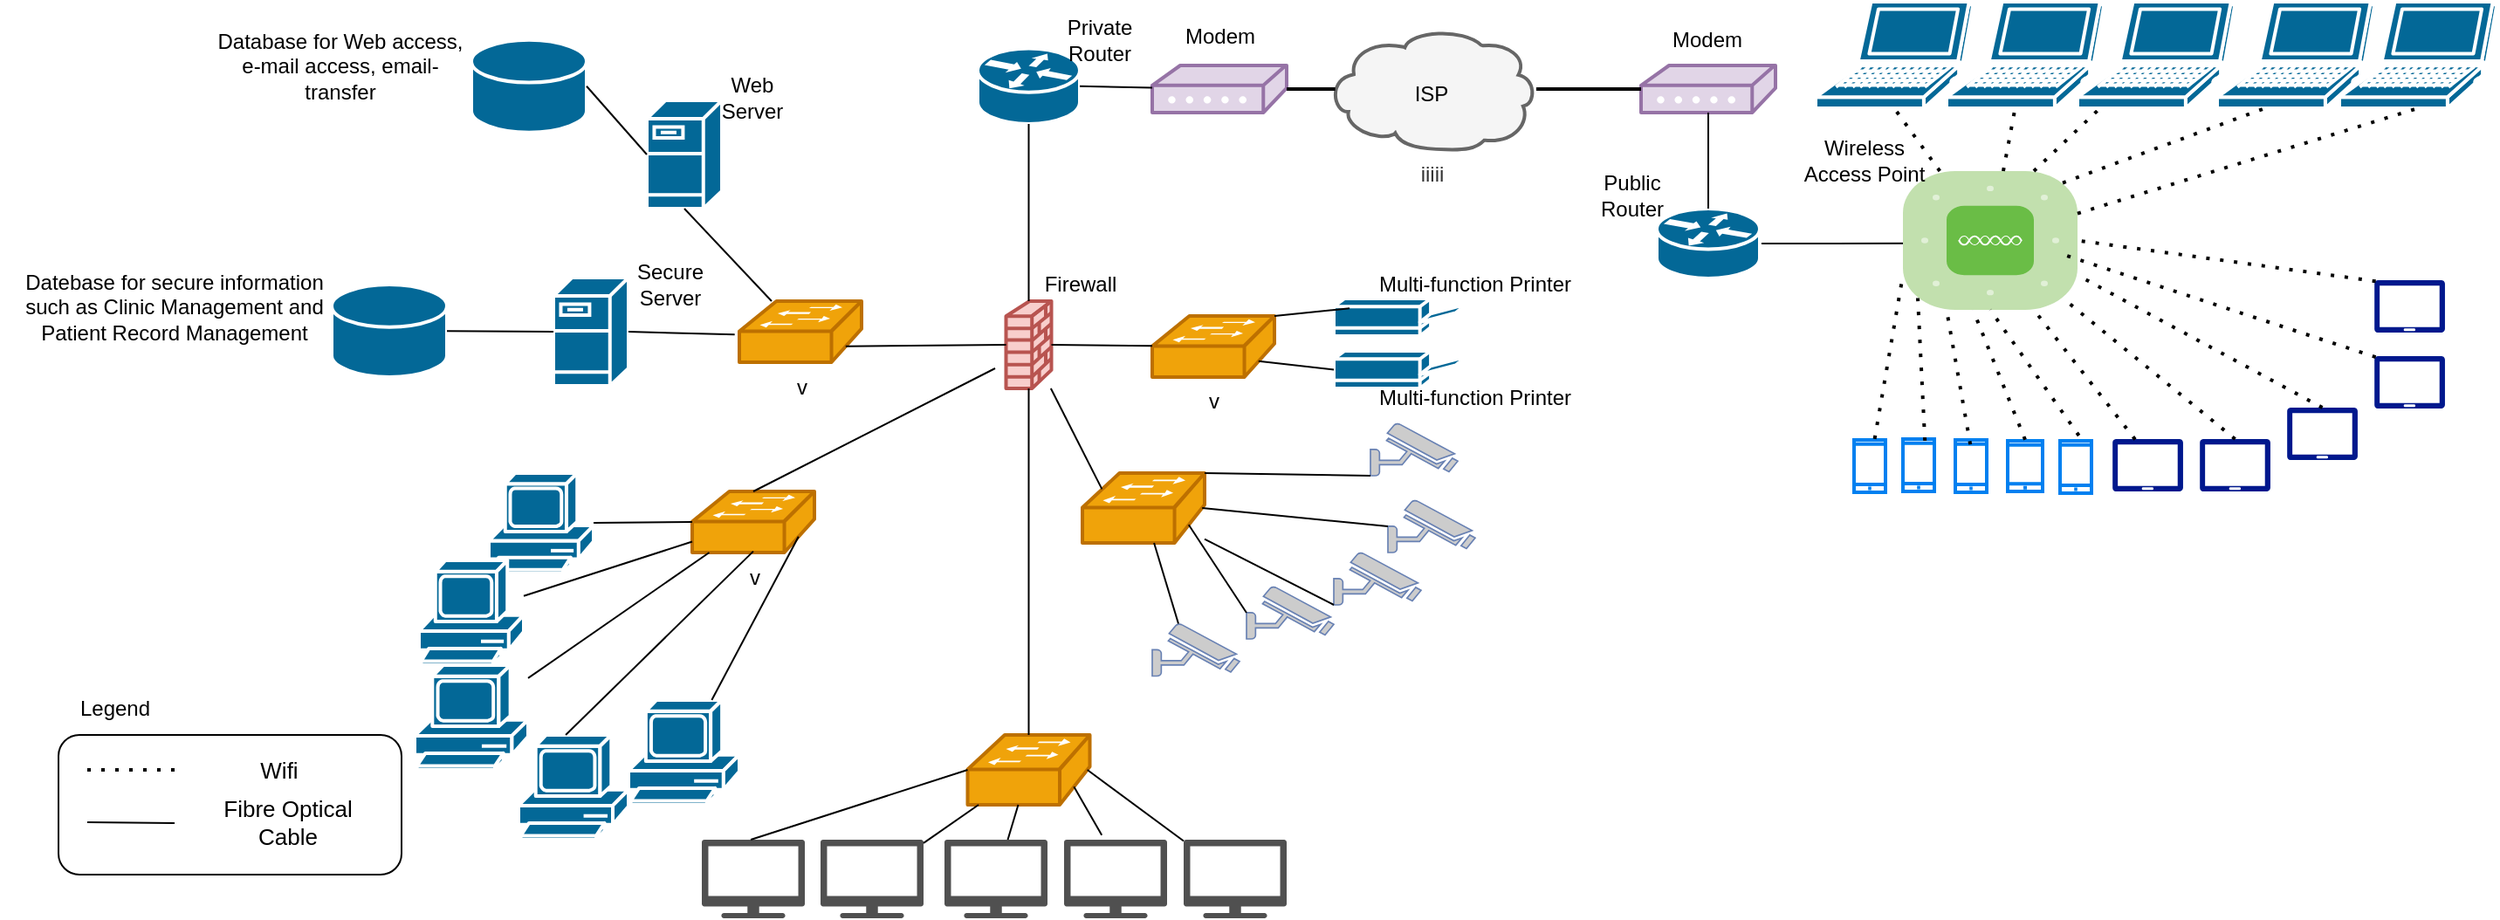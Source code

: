 <mxfile version="20.8.18" type="device"><diagram name="Page-1" id="TLLnmIZXA_EKgqbMX4Ej"><mxGraphModel dx="1635" dy="1624" grid="1" gridSize="10" guides="1" tooltips="1" connect="1" arrows="1" fold="1" page="1" pageScale="1" pageWidth="827" pageHeight="1169" math="0" shadow="0"><root><mxCell id="0"/><mxCell id="1" parent="0"/><mxCell id="azJUfL_RvXPGg7kN4srI-1" value="iiiii" style="shape=mxgraph.cisco.storage.cloud;sketch=0;html=1;pointerEvents=1;dashed=0;strokeWidth=2;verticalLabelPosition=bottom;verticalAlign=top;align=center;outlineConnect=0;fillColor=#f5f5f5;fontColor=#333333;strokeColor=#666666;" parent="1" vertex="1"><mxGeometry x="310" y="15" width="120" height="70" as="geometry"/></mxCell><mxCell id="azJUfL_RvXPGg7kN4srI-2" value="ISP" style="text;strokeColor=none;align=center;fillColor=none;html=1;verticalAlign=middle;whiteSpace=wrap;rounded=0;" parent="1" vertex="1"><mxGeometry x="335" y="35" width="70" height="35" as="geometry"/></mxCell><mxCell id="Bf6LiJqSu9_mfp_6KJTe-48" style="edgeStyle=orthogonalEdgeStyle;rounded=0;orthogonalLoop=1;jettySize=auto;html=1;entryX=0.201;entryY=0.521;entryDx=0;entryDy=0;entryPerimeter=0;" parent="1" source="azJUfL_RvXPGg7kN4srI-3" target="Bf6LiJqSu9_mfp_6KJTe-1" edge="1"><mxGeometry relative="1" as="geometry"/></mxCell><mxCell id="azJUfL_RvXPGg7kN4srI-3" value="" style="shape=mxgraph.cisco.routers.router;sketch=0;html=1;pointerEvents=1;dashed=0;fillColor=#036897;strokeColor=#ffffff;strokeWidth=2;verticalLabelPosition=bottom;verticalAlign=top;align=center;outlineConnect=0;" parent="1" vertex="1"><mxGeometry x="499" y="118.5" width="59" height="40" as="geometry"/></mxCell><mxCell id="azJUfL_RvXPGg7kN4srI-13" value="" style="shape=mxgraph.cisco.routers.router;sketch=0;html=1;pointerEvents=1;dashed=0;fillColor=#036897;strokeColor=#ffffff;strokeWidth=2;verticalLabelPosition=bottom;verticalAlign=top;align=center;outlineConnect=0;" parent="1" vertex="1"><mxGeometry x="110" y="26.75" width="58.5" height="43.25" as="geometry"/></mxCell><mxCell id="azJUfL_RvXPGg7kN4srI-14" value="" style="shape=mxgraph.cisco.security.firewall;sketch=0;html=1;pointerEvents=1;dashed=0;fillColor=#f8cecc;strokeColor=#b85450;strokeWidth=2;verticalLabelPosition=bottom;verticalAlign=top;align=center;outlineConnect=0;" parent="1" vertex="1"><mxGeometry x="126.25" y="171.5" width="26" height="50" as="geometry"/></mxCell><mxCell id="azJUfL_RvXPGg7kN4srI-20" value="v" style="shape=mxgraph.cisco.switches.workgroup_switch;sketch=0;html=1;pointerEvents=1;dashed=0;fillColor=#f0a30a;strokeColor=#BD7000;strokeWidth=2;verticalLabelPosition=bottom;verticalAlign=top;align=center;outlineConnect=0;fontColor=#000000;" parent="1" vertex="1"><mxGeometry x="-53.5" y="280.5" width="70" height="35" as="geometry"/></mxCell><mxCell id="azJUfL_RvXPGg7kN4srI-26" value="" style="shape=mxgraph.cisco.modems_and_phones.modem;html=1;pointerEvents=1;dashed=0;strokeWidth=2;verticalLabelPosition=bottom;verticalAlign=top;align=center;outlineConnect=0;fillColor=#e1d5e7;strokeColor=#9673a6;" parent="1" vertex="1"><mxGeometry x="210" y="36.5" width="77" height="27" as="geometry"/></mxCell><mxCell id="azJUfL_RvXPGg7kN4srI-27" value="" style="shape=mxgraph.cisco.modems_and_phones.modem;html=1;pointerEvents=1;dashed=0;fillColor=#e1d5e7;strokeColor=#9673a6;strokeWidth=2;verticalLabelPosition=bottom;verticalAlign=top;align=center;outlineConnect=0;" parent="1" vertex="1"><mxGeometry x="490" y="36.5" width="77" height="27" as="geometry"/></mxCell><mxCell id="azJUfL_RvXPGg7kN4srI-34" value="" style="shape=mxgraph.cisco.servers.fileserver;sketch=0;html=1;pointerEvents=1;dashed=0;fillColor=#036897;strokeColor=#ffffff;strokeWidth=2;verticalLabelPosition=bottom;verticalAlign=top;align=center;outlineConnect=0;" parent="1" vertex="1"><mxGeometry x="-79.5" y="56.5" width="43" height="62" as="geometry"/></mxCell><mxCell id="azJUfL_RvXPGg7kN4srI-35" value="v" style="shape=mxgraph.cisco.switches.workgroup_switch;sketch=0;html=1;pointerEvents=1;dashed=0;fillColor=#f0a30a;strokeColor=#BD7000;strokeWidth=2;verticalLabelPosition=bottom;verticalAlign=top;align=center;outlineConnect=0;fontColor=#000000;" parent="1" vertex="1"><mxGeometry x="-26.5" y="171.5" width="70" height="35" as="geometry"/></mxCell><mxCell id="azJUfL_RvXPGg7kN4srI-36" value="v" style="shape=mxgraph.cisco.switches.workgroup_switch;sketch=0;html=1;pointerEvents=1;dashed=0;fillColor=#f0a30a;strokeColor=#BD7000;strokeWidth=2;verticalLabelPosition=bottom;verticalAlign=top;align=center;outlineConnect=0;fontColor=#000000;" parent="1" vertex="1"><mxGeometry x="210" y="180" width="70" height="35" as="geometry"/></mxCell><mxCell id="azJUfL_RvXPGg7kN4srI-38" value="" style="shape=mxgraph.cisco.servers.fileserver;sketch=0;html=1;pointerEvents=1;dashed=0;fillColor=#036897;strokeColor=#ffffff;strokeWidth=2;verticalLabelPosition=bottom;verticalAlign=top;align=center;outlineConnect=0;" parent="1" vertex="1"><mxGeometry x="-133" y="158" width="43" height="62" as="geometry"/></mxCell><mxCell id="azJUfL_RvXPGg7kN4srI-44" value="" style="shape=mxgraph.cisco.storage.relational_database;sketch=0;html=1;pointerEvents=1;dashed=0;fillColor=#036897;strokeColor=#ffffff;strokeWidth=2;verticalLabelPosition=bottom;verticalAlign=top;align=center;outlineConnect=0;" parent="1" vertex="1"><mxGeometry x="-180" y="21.88" width="66" height="53" as="geometry"/></mxCell><mxCell id="azJUfL_RvXPGg7kN4srI-47" value="" style="shape=mxgraph.cisco.storage.relational_database;sketch=0;html=1;pointerEvents=1;dashed=0;fillColor=#036897;strokeColor=#ffffff;strokeWidth=2;verticalLabelPosition=bottom;verticalAlign=top;align=center;outlineConnect=0;" parent="1" vertex="1"><mxGeometry x="-260" y="162" width="66" height="53" as="geometry"/></mxCell><mxCell id="azJUfL_RvXPGg7kN4srI-53" value="" style="shape=mxgraph.cisco.computers_and_peripherals.laptop;sketch=0;html=1;pointerEvents=1;dashed=0;fillColor=#036897;strokeColor=#ffffff;strokeWidth=2;verticalLabelPosition=bottom;verticalAlign=top;align=center;outlineConnect=0;" parent="1" vertex="1"><mxGeometry x="890" width="90" height="61" as="geometry"/></mxCell><mxCell id="azJUfL_RvXPGg7kN4srI-54" value="" style="shape=mxgraph.cisco.computers_and_peripherals.pc;sketch=0;html=1;pointerEvents=1;dashed=0;fillColor=#036897;strokeColor=#ffffff;strokeWidth=2;verticalLabelPosition=bottom;verticalAlign=top;align=center;outlineConnect=0;" parent="1" vertex="1"><mxGeometry x="-212.5" y="380" width="65" height="60" as="geometry"/></mxCell><mxCell id="YQcanFh8m1vGEE0KlLYM-1" value="" style="shape=mxgraph.cisco.computers_and_peripherals.pc;sketch=0;html=1;pointerEvents=1;dashed=0;fillColor=#036897;strokeColor=#ffffff;strokeWidth=2;verticalLabelPosition=bottom;verticalAlign=top;align=center;outlineConnect=0;" parent="1" vertex="1"><mxGeometry x="-170" y="270" width="60" height="57.5" as="geometry"/></mxCell><mxCell id="YQcanFh8m1vGEE0KlLYM-2" value="" style="shape=mxgraph.cisco.computers_and_peripherals.pc;sketch=0;html=1;pointerEvents=1;dashed=0;fillColor=#036897;strokeColor=#ffffff;strokeWidth=2;verticalLabelPosition=bottom;verticalAlign=top;align=center;outlineConnect=0;" parent="1" vertex="1"><mxGeometry x="-210" y="320" width="60" height="60" as="geometry"/></mxCell><mxCell id="YQcanFh8m1vGEE0KlLYM-3" value="" style="shape=mxgraph.cisco.computers_and_peripherals.pc;sketch=0;html=1;pointerEvents=1;dashed=0;fillColor=#036897;strokeColor=#ffffff;strokeWidth=2;verticalLabelPosition=bottom;verticalAlign=top;align=center;outlineConnect=0;" parent="1" vertex="1"><mxGeometry x="-153" y="420" width="63" height="60" as="geometry"/></mxCell><mxCell id="YQcanFh8m1vGEE0KlLYM-4" value="" style="shape=mxgraph.cisco.computers_and_peripherals.pc;sketch=0;html=1;pointerEvents=1;dashed=0;fillColor=#036897;strokeColor=#ffffff;strokeWidth=2;verticalLabelPosition=bottom;verticalAlign=top;align=center;outlineConnect=0;" parent="1" vertex="1"><mxGeometry x="-90" y="400" width="63.5" height="60" as="geometry"/></mxCell><mxCell id="YQcanFh8m1vGEE0KlLYM-24" value="" style="endArrow=none;html=1;rounded=0;exitX=0.429;exitY=0;exitDx=0;exitDy=0;exitPerimeter=0;entryX=0.5;entryY=0.98;entryDx=0;entryDy=0;entryPerimeter=0;" parent="1" source="YQcanFh8m1vGEE0KlLYM-3" target="azJUfL_RvXPGg7kN4srI-20" edge="1"><mxGeometry width="50" height="50" relative="1" as="geometry"><mxPoint x="70" y="690" as="sourcePoint"/><mxPoint x="-70" y="370" as="targetPoint"/></mxGeometry></mxCell><mxCell id="YQcanFh8m1vGEE0KlLYM-26" value="" style="endArrow=none;html=1;rounded=0;entryX=0.87;entryY=0.74;entryDx=0;entryDy=0;entryPerimeter=0;" parent="1" source="YQcanFh8m1vGEE0KlLYM-4" target="azJUfL_RvXPGg7kN4srI-20" edge="1"><mxGeometry width="50" height="50" relative="1" as="geometry"><mxPoint x="70" y="690" as="sourcePoint"/><mxPoint x="120" y="640" as="targetPoint"/></mxGeometry></mxCell><mxCell id="YQcanFh8m1vGEE0KlLYM-27" value="" style="endArrow=none;html=1;rounded=0;" parent="1" source="azJUfL_RvXPGg7kN4srI-54" target="azJUfL_RvXPGg7kN4srI-20" edge="1"><mxGeometry width="50" height="50" relative="1" as="geometry"><mxPoint x="70" y="690" as="sourcePoint"/><mxPoint x="-55" y="380" as="targetPoint"/></mxGeometry></mxCell><mxCell id="YQcanFh8m1vGEE0KlLYM-28" value="" style="endArrow=none;html=1;rounded=0;" parent="1" source="YQcanFh8m1vGEE0KlLYM-2" target="azJUfL_RvXPGg7kN4srI-20" edge="1"><mxGeometry width="50" height="50" relative="1" as="geometry"><mxPoint x="70" y="690" as="sourcePoint"/><mxPoint x="120" y="640" as="targetPoint"/></mxGeometry></mxCell><mxCell id="YQcanFh8m1vGEE0KlLYM-29" value="" style="endArrow=none;html=1;rounded=0;entryX=0;entryY=0.5;entryDx=0;entryDy=0;entryPerimeter=0;" parent="1" source="YQcanFh8m1vGEE0KlLYM-1" target="azJUfL_RvXPGg7kN4srI-20" edge="1"><mxGeometry width="50" height="50" relative="1" as="geometry"><mxPoint x="70" y="690" as="sourcePoint"/><mxPoint x="120" y="640" as="targetPoint"/></mxGeometry></mxCell><mxCell id="Bf6LiJqSu9_mfp_6KJTe-1" value="" style="verticalLabelPosition=bottom;sketch=0;html=1;fillColor=#6ABD46;strokeColor=#ffffff;verticalAlign=top;align=center;points=[[0.085,0.085,0],[0.915,0.085,0],[0.915,0.915,0],[0.085,0.915,0],[0.25,0,0],[0.5,0,0],[0.75,0,0],[1,0.25,0],[1,0.5,0],[1,0.75,0],[0.75,1,0],[0.5,1,0],[0.25,1,0],[0,0.75,0],[0,0.5,0],[0,0.25,0]];pointerEvents=1;shape=mxgraph.cisco_safe.compositeIcon;bgIcon=mxgraph.cisco_safe.architecture.generic_appliance;resIcon=mxgraph.cisco_safe.architecture.wireless_access_point;" parent="1" vertex="1"><mxGeometry x="640" y="97" width="100" height="79.5" as="geometry"/></mxCell><mxCell id="Bf6LiJqSu9_mfp_6KJTe-3" value="" style="shape=mxgraph.cisco.computers_and_peripherals.laptop;sketch=0;html=1;pointerEvents=1;dashed=0;fillColor=#036897;strokeColor=#ffffff;strokeWidth=2;verticalLabelPosition=bottom;verticalAlign=top;align=center;outlineConnect=0;" parent="1" vertex="1"><mxGeometry x="820" width="90" height="61" as="geometry"/></mxCell><mxCell id="Bf6LiJqSu9_mfp_6KJTe-5" value="" style="shape=mxgraph.cisco.computers_and_peripherals.laptop;sketch=0;html=1;pointerEvents=1;dashed=0;fillColor=#036897;strokeColor=#ffffff;strokeWidth=2;verticalLabelPosition=bottom;verticalAlign=top;align=center;outlineConnect=0;" parent="1" vertex="1"><mxGeometry x="665" width="90" height="61" as="geometry"/></mxCell><mxCell id="Bf6LiJqSu9_mfp_6KJTe-6" value="" style="shape=mxgraph.cisco.computers_and_peripherals.laptop;sketch=0;html=1;pointerEvents=1;dashed=0;fillColor=#036897;strokeColor=#ffffff;strokeWidth=2;verticalLabelPosition=bottom;verticalAlign=top;align=center;outlineConnect=0;" parent="1" vertex="1"><mxGeometry x="590" width="90" height="61" as="geometry"/></mxCell><mxCell id="Bf6LiJqSu9_mfp_6KJTe-9" value="" style="html=1;verticalLabelPosition=bottom;align=center;labelBackgroundColor=#ffffff;verticalAlign=top;strokeWidth=2;strokeColor=#0080F0;shadow=0;dashed=0;shape=mxgraph.ios7.icons.smartphone;" parent="1" vertex="1"><mxGeometry x="612" y="251" width="18" height="30" as="geometry"/></mxCell><mxCell id="Bf6LiJqSu9_mfp_6KJTe-10" value="" style="html=1;verticalLabelPosition=bottom;align=center;labelBackgroundColor=#ffffff;verticalAlign=top;strokeWidth=2;strokeColor=#0080F0;shadow=0;dashed=0;shape=mxgraph.ios7.icons.smartphone;" parent="1" vertex="1"><mxGeometry x="700" y="251.5" width="20" height="29" as="geometry"/></mxCell><mxCell id="Bf6LiJqSu9_mfp_6KJTe-13" value="" style="html=1;verticalLabelPosition=bottom;align=center;labelBackgroundColor=#ffffff;verticalAlign=top;strokeWidth=2;strokeColor=#0080F0;shadow=0;dashed=0;shape=mxgraph.ios7.icons.smartphone;" parent="1" vertex="1"><mxGeometry x="640" y="250.5" width="18" height="30" as="geometry"/></mxCell><mxCell id="Bf6LiJqSu9_mfp_6KJTe-14" value="" style="html=1;verticalLabelPosition=bottom;align=center;labelBackgroundColor=#ffffff;verticalAlign=top;strokeWidth=2;strokeColor=#0080F0;shadow=0;dashed=0;shape=mxgraph.ios7.icons.smartphone;" parent="1" vertex="1"><mxGeometry x="730" y="251.5" width="18" height="30" as="geometry"/></mxCell><mxCell id="Bf6LiJqSu9_mfp_6KJTe-15" value="" style="html=1;verticalLabelPosition=bottom;align=center;labelBackgroundColor=#ffffff;verticalAlign=top;strokeWidth=2;strokeColor=#0080F0;shadow=0;dashed=0;shape=mxgraph.ios7.icons.smartphone;" parent="1" vertex="1"><mxGeometry x="670" y="251" width="18" height="30" as="geometry"/></mxCell><mxCell id="Bf6LiJqSu9_mfp_6KJTe-20" value="" style="shape=mxgraph.cisco.computers_and_peripherals.printer;sketch=0;html=1;pointerEvents=1;dashed=0;fillColor=#036897;strokeColor=#ffffff;strokeWidth=2;verticalLabelPosition=bottom;verticalAlign=top;align=center;outlineConnect=0;" parent="1" vertex="1"><mxGeometry x="314" y="170" width="76" height="21.5" as="geometry"/></mxCell><mxCell id="Bf6LiJqSu9_mfp_6KJTe-21" value="" style="endArrow=none;dashed=1;html=1;dashPattern=1 3;strokeWidth=2;rounded=0;exitX=0.656;exitY=-0.02;exitDx=0;exitDy=0;exitPerimeter=0;entryX=0;entryY=0.75;entryDx=0;entryDy=0;entryPerimeter=0;" parent="1" source="Bf6LiJqSu9_mfp_6KJTe-9" target="Bf6LiJqSu9_mfp_6KJTe-1" edge="1"><mxGeometry width="50" height="50" relative="1" as="geometry"><mxPoint x="570" y="410" as="sourcePoint"/><mxPoint x="920" y="160" as="targetPoint"/></mxGeometry></mxCell><mxCell id="Bf6LiJqSu9_mfp_6KJTe-22" value="" style="endArrow=none;dashed=1;html=1;dashPattern=1 3;strokeWidth=2;rounded=0;exitX=0.5;exitY=-0.02;exitDx=0;exitDy=0;exitPerimeter=0;entryX=0.402;entryY=1.001;entryDx=0;entryDy=0;entryPerimeter=0;" parent="1" source="Bf6LiJqSu9_mfp_6KJTe-10" target="Bf6LiJqSu9_mfp_6KJTe-1" edge="1"><mxGeometry width="50" height="50" relative="1" as="geometry"><mxPoint x="570" y="410" as="sourcePoint"/><mxPoint x="705" y="300" as="targetPoint"/></mxGeometry></mxCell><mxCell id="Bf6LiJqSu9_mfp_6KJTe-23" value="" style="endArrow=none;dashed=1;html=1;dashPattern=1 3;strokeWidth=2;rounded=0;exitX=0.7;exitY=0.033;exitDx=0;exitDy=0;exitPerimeter=0;entryX=0.085;entryY=0.915;entryDx=0;entryDy=0;entryPerimeter=0;" parent="1" source="Bf6LiJqSu9_mfp_6KJTe-13" target="Bf6LiJqSu9_mfp_6KJTe-1" edge="1"><mxGeometry width="50" height="50" relative="1" as="geometry"><mxPoint x="570" y="410" as="sourcePoint"/><mxPoint x="710" y="300" as="targetPoint"/></mxGeometry></mxCell><mxCell id="Bf6LiJqSu9_mfp_6KJTe-24" value="" style="endArrow=none;dashed=1;html=1;dashPattern=1 3;strokeWidth=2;rounded=0;entryX=0.25;entryY=1;entryDx=0;entryDy=0;entryPerimeter=0;exitX=0.478;exitY=0.087;exitDx=0;exitDy=0;exitPerimeter=0;" parent="1" source="Bf6LiJqSu9_mfp_6KJTe-15" target="Bf6LiJqSu9_mfp_6KJTe-1" edge="1"><mxGeometry width="50" height="50" relative="1" as="geometry"><mxPoint x="570" y="410" as="sourcePoint"/><mxPoint x="620" y="360" as="targetPoint"/></mxGeometry></mxCell><mxCell id="Bf6LiJqSu9_mfp_6KJTe-25" value="" style="endArrow=none;dashed=1;html=1;dashPattern=1 3;strokeWidth=2;rounded=0;entryX=0.5;entryY=1;entryDx=0;entryDy=0;entryPerimeter=0;exitX=0.6;exitY=-0.1;exitDx=0;exitDy=0;exitPerimeter=0;" parent="1" source="Bf6LiJqSu9_mfp_6KJTe-14" target="Bf6LiJqSu9_mfp_6KJTe-1" edge="1"><mxGeometry width="50" height="50" relative="1" as="geometry"><mxPoint x="570" y="410" as="sourcePoint"/><mxPoint x="620" y="360" as="targetPoint"/></mxGeometry></mxCell><mxCell id="Bf6LiJqSu9_mfp_6KJTe-27" value="" style="sketch=0;aspect=fixed;pointerEvents=1;shadow=0;dashed=0;html=1;strokeColor=none;labelPosition=center;verticalLabelPosition=bottom;verticalAlign=top;align=center;fillColor=#00188D;shape=mxgraph.azure.tablet;" parent="1" vertex="1"><mxGeometry x="760" y="250.5" width="40.54" height="30" as="geometry"/></mxCell><mxCell id="Bf6LiJqSu9_mfp_6KJTe-28" value="" style="sketch=0;aspect=fixed;pointerEvents=1;shadow=0;dashed=0;html=1;strokeColor=none;labelPosition=center;verticalLabelPosition=bottom;verticalAlign=top;align=center;fillColor=#00188D;shape=mxgraph.azure.tablet;" parent="1" vertex="1"><mxGeometry x="810" y="250.5" width="40.54" height="30" as="geometry"/></mxCell><mxCell id="Bf6LiJqSu9_mfp_6KJTe-29" value="" style="sketch=0;aspect=fixed;pointerEvents=1;shadow=0;dashed=0;html=1;strokeColor=none;labelPosition=center;verticalLabelPosition=bottom;verticalAlign=top;align=center;fillColor=#00188D;shape=mxgraph.azure.tablet;" parent="1" vertex="1"><mxGeometry x="910" y="203" width="40.54" height="30" as="geometry"/></mxCell><mxCell id="Bf6LiJqSu9_mfp_6KJTe-30" value="" style="sketch=0;aspect=fixed;pointerEvents=1;shadow=0;dashed=0;html=1;strokeColor=none;labelPosition=center;verticalLabelPosition=bottom;verticalAlign=top;align=center;fillColor=#00188D;shape=mxgraph.azure.tablet;" parent="1" vertex="1"><mxGeometry x="910" y="159.5" width="40.54" height="30" as="geometry"/></mxCell><mxCell id="Bf6LiJqSu9_mfp_6KJTe-31" value="" style="sketch=0;aspect=fixed;pointerEvents=1;shadow=0;dashed=0;html=1;strokeColor=none;labelPosition=center;verticalLabelPosition=bottom;verticalAlign=top;align=center;fillColor=#00188D;shape=mxgraph.azure.tablet;" parent="1" vertex="1"><mxGeometry x="860" y="232.5" width="40.54" height="30" as="geometry"/></mxCell><mxCell id="Bf6LiJqSu9_mfp_6KJTe-32" value="" style="endArrow=none;dashed=1;html=1;dashPattern=1 3;strokeWidth=2;rounded=0;entryX=0.75;entryY=1;entryDx=0;entryDy=0;entryPerimeter=0;exitX=0.321;exitY=0.007;exitDx=0;exitDy=0;exitPerimeter=0;" parent="1" source="Bf6LiJqSu9_mfp_6KJTe-27" target="Bf6LiJqSu9_mfp_6KJTe-1" edge="1"><mxGeometry width="50" height="50" relative="1" as="geometry"><mxPoint x="570" y="410" as="sourcePoint"/><mxPoint x="620" y="360" as="targetPoint"/></mxGeometry></mxCell><mxCell id="Bf6LiJqSu9_mfp_6KJTe-33" value="" style="endArrow=none;dashed=1;html=1;dashPattern=1 3;strokeWidth=2;rounded=0;entryX=0.915;entryY=0.915;entryDx=0;entryDy=0;entryPerimeter=0;exitX=0.5;exitY=0;exitDx=0;exitDy=0;exitPerimeter=0;" parent="1" source="Bf6LiJqSu9_mfp_6KJTe-28" target="Bf6LiJqSu9_mfp_6KJTe-1" edge="1"><mxGeometry width="50" height="50" relative="1" as="geometry"><mxPoint x="500" y="280" as="sourcePoint"/><mxPoint x="550" y="230" as="targetPoint"/></mxGeometry></mxCell><mxCell id="Bf6LiJqSu9_mfp_6KJTe-34" value="" style="endArrow=none;dashed=1;html=1;dashPattern=1 3;strokeWidth=2;rounded=0;entryX=1;entryY=0.75;entryDx=0;entryDy=0;entryPerimeter=0;exitX=0.5;exitY=0;exitDx=0;exitDy=0;exitPerimeter=0;" parent="1" source="Bf6LiJqSu9_mfp_6KJTe-31" target="Bf6LiJqSu9_mfp_6KJTe-1" edge="1"><mxGeometry width="50" height="50" relative="1" as="geometry"><mxPoint x="420" y="310" as="sourcePoint"/><mxPoint x="470" y="260" as="targetPoint"/></mxGeometry></mxCell><mxCell id="Bf6LiJqSu9_mfp_6KJTe-35" value="" style="endArrow=none;dashed=1;html=1;dashPattern=1 3;strokeWidth=2;rounded=0;entryX=1;entryY=0.5;entryDx=0;entryDy=0;entryPerimeter=0;exitX=0.02;exitY=0.02;exitDx=0;exitDy=0;exitPerimeter=0;" parent="1" source="Bf6LiJqSu9_mfp_6KJTe-30" target="Bf6LiJqSu9_mfp_6KJTe-1" edge="1"><mxGeometry width="50" height="50" relative="1" as="geometry"><mxPoint x="420" y="310" as="sourcePoint"/><mxPoint x="470" y="260" as="targetPoint"/></mxGeometry></mxCell><mxCell id="Bf6LiJqSu9_mfp_6KJTe-36" value="" style="endArrow=none;dashed=1;html=1;dashPattern=1 3;strokeWidth=2;rounded=0;entryX=0.9;entryY=0.594;entryDx=0;entryDy=0;entryPerimeter=0;exitX=0.02;exitY=0.02;exitDx=0;exitDy=0;exitPerimeter=0;" parent="1" source="Bf6LiJqSu9_mfp_6KJTe-29" target="Bf6LiJqSu9_mfp_6KJTe-1" edge="1"><mxGeometry width="50" height="50" relative="1" as="geometry"><mxPoint x="420" y="310" as="sourcePoint"/><mxPoint x="470" y="260" as="targetPoint"/></mxGeometry></mxCell><mxCell id="Bf6LiJqSu9_mfp_6KJTe-37" value="" style="endArrow=none;dashed=1;html=1;dashPattern=1 3;strokeWidth=2;rounded=0;entryX=0.5;entryY=1;entryDx=0;entryDy=0;entryPerimeter=0;" parent="1" source="Bf6LiJqSu9_mfp_6KJTe-1" target="Bf6LiJqSu9_mfp_6KJTe-6" edge="1"><mxGeometry width="50" height="50" relative="1" as="geometry"><mxPoint x="680" y="310" as="sourcePoint"/><mxPoint x="570" y="210" as="targetPoint"/><Array as="points"/></mxGeometry></mxCell><mxCell id="Bf6LiJqSu9_mfp_6KJTe-38" value="" style="endArrow=none;dashed=1;html=1;dashPattern=1 3;strokeWidth=2;rounded=0;" parent="1" source="Bf6LiJqSu9_mfp_6KJTe-1" target="Bf6LiJqSu9_mfp_6KJTe-5" edge="1"><mxGeometry width="50" height="50" relative="1" as="geometry"><mxPoint x="680" y="310" as="sourcePoint"/><mxPoint x="660" y="220" as="targetPoint"/></mxGeometry></mxCell><mxCell id="Bf6LiJqSu9_mfp_6KJTe-39" value="" style="endArrow=none;dashed=1;html=1;dashPattern=1 3;strokeWidth=2;rounded=0;exitX=0.75;exitY=0;exitDx=0;exitDy=0;exitPerimeter=0;" parent="1" source="Bf6LiJqSu9_mfp_6KJTe-1" target="Bf6LiJqSu9_mfp_6KJTe-4" edge="1"><mxGeometry width="50" height="50" relative="1" as="geometry"><mxPoint x="680" y="310" as="sourcePoint"/><mxPoint x="730" y="260" as="targetPoint"/></mxGeometry></mxCell><mxCell id="Bf6LiJqSu9_mfp_6KJTe-40" value="" style="endArrow=none;dashed=1;html=1;dashPattern=1 3;strokeWidth=2;rounded=0;exitX=0.915;exitY=0.085;exitDx=0;exitDy=0;exitPerimeter=0;entryX=0.333;entryY=0.984;entryDx=0;entryDy=0;entryPerimeter=0;" parent="1" source="Bf6LiJqSu9_mfp_6KJTe-1" target="Bf6LiJqSu9_mfp_6KJTe-3" edge="1"><mxGeometry width="50" height="50" relative="1" as="geometry"><mxPoint x="680" y="310" as="sourcePoint"/><mxPoint x="830" y="70" as="targetPoint"/></mxGeometry></mxCell><mxCell id="Bf6LiJqSu9_mfp_6KJTe-41" value="" style="endArrow=none;dashed=1;html=1;dashPattern=1 3;strokeWidth=2;rounded=0;entryX=0.5;entryY=1;entryDx=0;entryDy=0;entryPerimeter=0;" parent="1" source="Bf6LiJqSu9_mfp_6KJTe-1" target="azJUfL_RvXPGg7kN4srI-53" edge="1"><mxGeometry width="50" height="50" relative="1" as="geometry"><mxPoint x="800" y="260" as="sourcePoint"/><mxPoint x="1170" y="80" as="targetPoint"/></mxGeometry></mxCell><mxCell id="Bf6LiJqSu9_mfp_6KJTe-4" value="" style="shape=mxgraph.cisco.computers_and_peripherals.laptop;sketch=0;html=1;pointerEvents=1;dashed=0;fillColor=#036897;strokeColor=#ffffff;strokeWidth=2;verticalLabelPosition=bottom;verticalAlign=top;align=center;outlineConnect=0;" parent="1" vertex="1"><mxGeometry x="740" width="90" height="61" as="geometry"/></mxCell><mxCell id="Bf6LiJqSu9_mfp_6KJTe-56" value="" style="shape=mxgraph.cisco.computers_and_peripherals.printer;sketch=0;html=1;pointerEvents=1;dashed=0;fillColor=#036897;strokeColor=#ffffff;strokeWidth=2;verticalLabelPosition=bottom;verticalAlign=top;align=center;outlineConnect=0;" parent="1" vertex="1"><mxGeometry x="314" y="200" width="76" height="21.5" as="geometry"/></mxCell><mxCell id="Bf6LiJqSu9_mfp_6KJTe-62" value="" style="endArrow=none;html=1;rounded=0;exitX=0.5;exitY=0;exitDx=0;exitDy=0;exitPerimeter=0;entryX=-0.24;entryY=0.77;entryDx=0;entryDy=0;entryPerimeter=0;" parent="1" source="azJUfL_RvXPGg7kN4srI-20" target="azJUfL_RvXPGg7kN4srI-14" edge="1"><mxGeometry width="50" height="50" relative="1" as="geometry"><mxPoint x="-20" y="260" as="sourcePoint"/><mxPoint x="20" y="330" as="targetPoint"/></mxGeometry></mxCell><mxCell id="Jet2ZnSnU8UzCLgTC-tQ-8" value="" style="shape=mxgraph.cisco.switches.workgroup_switch;sketch=0;html=1;pointerEvents=1;dashed=0;fillColor=#f0a30a;strokeColor=#BD7000;strokeWidth=2;verticalLabelPosition=bottom;verticalAlign=top;align=center;outlineConnect=0;fontColor=#000000;" parent="1" vertex="1"><mxGeometry x="104.25" y="420" width="70" height="40" as="geometry"/></mxCell><mxCell id="Jet2ZnSnU8UzCLgTC-tQ-14" value="" style="shape=mxgraph.cisco.switches.workgroup_switch;sketch=0;html=1;pointerEvents=1;dashed=0;fillColor=#f0a30a;strokeColor=#BD7000;strokeWidth=2;verticalLabelPosition=bottom;verticalAlign=top;align=center;outlineConnect=0;fontColor=#000000;" parent="1" vertex="1"><mxGeometry x="170" y="270" width="70" height="40" as="geometry"/></mxCell><mxCell id="Jet2ZnSnU8UzCLgTC-tQ-16" value="" style="sketch=0;pointerEvents=1;shadow=0;dashed=0;html=1;strokeColor=none;fillColor=#505050;labelPosition=center;verticalLabelPosition=bottom;verticalAlign=top;outlineConnect=0;align=center;shape=mxgraph.office.devices.tv;" parent="1" vertex="1"><mxGeometry x="159.5" y="480" width="59" height="45" as="geometry"/></mxCell><mxCell id="Jet2ZnSnU8UzCLgTC-tQ-17" value="" style="sketch=0;pointerEvents=1;shadow=0;dashed=0;html=1;strokeColor=none;fillColor=#505050;labelPosition=center;verticalLabelPosition=bottom;verticalAlign=top;outlineConnect=0;align=center;shape=mxgraph.office.devices.tv;" parent="1" vertex="1"><mxGeometry x="91" y="480" width="59" height="45" as="geometry"/></mxCell><mxCell id="Jet2ZnSnU8UzCLgTC-tQ-18" value="" style="sketch=0;pointerEvents=1;shadow=0;dashed=0;html=1;strokeColor=none;fillColor=#505050;labelPosition=center;verticalLabelPosition=bottom;verticalAlign=top;outlineConnect=0;align=center;shape=mxgraph.office.devices.tv;" parent="1" vertex="1"><mxGeometry x="20" y="480" width="59" height="45" as="geometry"/></mxCell><mxCell id="Jet2ZnSnU8UzCLgTC-tQ-19" value="" style="sketch=0;pointerEvents=1;shadow=0;dashed=0;html=1;strokeColor=none;fillColor=#505050;labelPosition=center;verticalLabelPosition=bottom;verticalAlign=top;outlineConnect=0;align=center;shape=mxgraph.office.devices.tv;" parent="1" vertex="1"><mxGeometry x="228" y="480" width="59" height="45" as="geometry"/></mxCell><mxCell id="Jet2ZnSnU8UzCLgTC-tQ-20" value="" style="sketch=0;pointerEvents=1;shadow=0;dashed=0;html=1;strokeColor=none;fillColor=#505050;labelPosition=center;verticalLabelPosition=bottom;verticalAlign=top;outlineConnect=0;align=center;shape=mxgraph.office.devices.tv;" parent="1" vertex="1"><mxGeometry x="-48" y="480" width="59" height="45" as="geometry"/></mxCell><mxCell id="Jet2ZnSnU8UzCLgTC-tQ-22" value="" style="fontColor=#0066CC;verticalAlign=top;verticalLabelPosition=bottom;labelPosition=center;align=center;html=1;outlineConnect=0;fillColor=#CCCCCC;strokeColor=#6881B3;gradientColor=none;gradientDirection=north;strokeWidth=2;shape=mxgraph.networks.security_camera;" parent="1" vertex="1"><mxGeometry x="314" y="315.5" width="50" height="30" as="geometry"/></mxCell><mxCell id="Jet2ZnSnU8UzCLgTC-tQ-23" value="" style="fontColor=#0066CC;verticalAlign=top;verticalLabelPosition=bottom;labelPosition=center;align=center;html=1;outlineConnect=0;fillColor=#CCCCCC;strokeColor=#6881B3;gradientColor=none;gradientDirection=north;strokeWidth=2;shape=mxgraph.networks.security_camera;" parent="1" vertex="1"><mxGeometry x="335" y="241.5" width="50" height="30" as="geometry"/></mxCell><mxCell id="Jet2ZnSnU8UzCLgTC-tQ-25" value="" style="fontColor=#0066CC;verticalAlign=top;verticalLabelPosition=bottom;labelPosition=center;align=center;html=1;outlineConnect=0;fillColor=#CCCCCC;strokeColor=#6881B3;gradientColor=none;gradientDirection=north;strokeWidth=2;shape=mxgraph.networks.security_camera;" parent="1" vertex="1"><mxGeometry x="345" y="285.5" width="50" height="30" as="geometry"/></mxCell><mxCell id="Jet2ZnSnU8UzCLgTC-tQ-26" value="" style="fontColor=#0066CC;verticalAlign=top;verticalLabelPosition=bottom;labelPosition=center;align=center;html=1;outlineConnect=0;fillColor=#CCCCCC;strokeColor=#6881B3;gradientColor=none;gradientDirection=north;strokeWidth=2;shape=mxgraph.networks.security_camera;" parent="1" vertex="1"><mxGeometry x="264" y="335" width="50" height="30" as="geometry"/></mxCell><mxCell id="Jet2ZnSnU8UzCLgTC-tQ-27" value="" style="fontColor=#0066CC;verticalAlign=top;verticalLabelPosition=bottom;labelPosition=center;align=center;html=1;outlineConnect=0;fillColor=#CCCCCC;strokeColor=#6881B3;gradientColor=none;gradientDirection=north;strokeWidth=2;shape=mxgraph.networks.security_camera;" parent="1" vertex="1"><mxGeometry x="210" y="356.25" width="50" height="30" as="geometry"/></mxCell><mxCell id="Jet2ZnSnU8UzCLgTC-tQ-33" value="" style="endArrow=none;html=1;rounded=0;entryX=0.87;entryY=0.74;entryDx=0;entryDy=0;entryPerimeter=0;exitX=0;exitY=0.5;exitDx=0;exitDy=0;exitPerimeter=0;" parent="1" source="Bf6LiJqSu9_mfp_6KJTe-56" target="azJUfL_RvXPGg7kN4srI-36" edge="1"><mxGeometry width="50" height="50" relative="1" as="geometry"><mxPoint x="200" y="360" as="sourcePoint"/><mxPoint x="250" y="310" as="targetPoint"/></mxGeometry></mxCell><mxCell id="Jet2ZnSnU8UzCLgTC-tQ-34" value="" style="endArrow=none;html=1;rounded=0;entryX=1;entryY=0;entryDx=0;entryDy=0;entryPerimeter=0;exitX=0.119;exitY=0.259;exitDx=0;exitDy=0;exitPerimeter=0;" parent="1" source="Bf6LiJqSu9_mfp_6KJTe-20" target="azJUfL_RvXPGg7kN4srI-36" edge="1"><mxGeometry width="50" height="50" relative="1" as="geometry"><mxPoint x="220" y="150" as="sourcePoint"/><mxPoint x="250" y="310" as="targetPoint"/></mxGeometry></mxCell><mxCell id="Jet2ZnSnU8UzCLgTC-tQ-35" value="" style="endArrow=none;html=1;rounded=0;exitX=1;exitY=0.5;exitDx=0;exitDy=0;exitPerimeter=0;" parent="1" source="azJUfL_RvXPGg7kN4srI-14" target="azJUfL_RvXPGg7kN4srI-36" edge="1"><mxGeometry width="50" height="50" relative="1" as="geometry"><mxPoint x="200" y="360" as="sourcePoint"/><mxPoint x="250" y="310" as="targetPoint"/></mxGeometry></mxCell><mxCell id="Jet2ZnSnU8UzCLgTC-tQ-36" value="" style="endArrow=none;html=1;rounded=0;entryX=0.87;entryY=0.74;entryDx=0;entryDy=0;entryPerimeter=0;exitX=0;exitY=0.5;exitDx=0;exitDy=0;exitPerimeter=0;" parent="1" source="azJUfL_RvXPGg7kN4srI-14" target="azJUfL_RvXPGg7kN4srI-35" edge="1"><mxGeometry width="50" height="50" relative="1" as="geometry"><mxPoint x="20" y="310" as="sourcePoint"/><mxPoint x="250" y="310" as="targetPoint"/></mxGeometry></mxCell><mxCell id="Jet2ZnSnU8UzCLgTC-tQ-37" value="" style="endArrow=none;html=1;rounded=0;exitX=0.16;exitY=0.23;exitDx=0;exitDy=0;exitPerimeter=0;" parent="1" source="Jet2ZnSnU8UzCLgTC-tQ-14" target="azJUfL_RvXPGg7kN4srI-14" edge="1"><mxGeometry width="50" height="50" relative="1" as="geometry"><mxPoint x="200" y="360" as="sourcePoint"/><mxPoint x="250" y="310" as="targetPoint"/></mxGeometry></mxCell><mxCell id="Jet2ZnSnU8UzCLgTC-tQ-38" value="" style="endArrow=none;html=1;rounded=0;entryX=0.5;entryY=1;entryDx=0;entryDy=0;entryPerimeter=0;exitX=0.5;exitY=0;exitDx=0;exitDy=0;exitPerimeter=0;" parent="1" source="Jet2ZnSnU8UzCLgTC-tQ-8" target="azJUfL_RvXPGg7kN4srI-14" edge="1"><mxGeometry width="50" height="50" relative="1" as="geometry"><mxPoint x="37" y="460" as="sourcePoint"/><mxPoint x="250" y="310" as="targetPoint"/></mxGeometry></mxCell><mxCell id="Jet2ZnSnU8UzCLgTC-tQ-40" value="" style="endArrow=none;html=1;rounded=0;entryX=0;entryY=1;entryDx=0;entryDy=0;entryPerimeter=0;" parent="1" source="Jet2ZnSnU8UzCLgTC-tQ-14" target="Jet2ZnSnU8UzCLgTC-tQ-22" edge="1"><mxGeometry width="50" height="50" relative="1" as="geometry"><mxPoint x="200" y="360" as="sourcePoint"/><mxPoint x="250" y="310" as="targetPoint"/></mxGeometry></mxCell><mxCell id="Jet2ZnSnU8UzCLgTC-tQ-41" value="" style="endArrow=none;html=1;rounded=0;exitX=1;exitY=0;exitDx=0;exitDy=0;exitPerimeter=0;entryX=0;entryY=1;entryDx=0;entryDy=0;entryPerimeter=0;" parent="1" source="Jet2ZnSnU8UzCLgTC-tQ-14" target="Jet2ZnSnU8UzCLgTC-tQ-23" edge="1"><mxGeometry width="50" height="50" relative="1" as="geometry"><mxPoint x="200" y="360" as="sourcePoint"/><mxPoint x="250" y="340" as="targetPoint"/></mxGeometry></mxCell><mxCell id="Jet2ZnSnU8UzCLgTC-tQ-42" value="" style="endArrow=none;html=1;rounded=0;entryX=0;entryY=0.5;entryDx=0;entryDy=0;entryPerimeter=0;exitX=0.98;exitY=0.5;exitDx=0;exitDy=0;exitPerimeter=0;" parent="1" source="Jet2ZnSnU8UzCLgTC-tQ-14" target="Jet2ZnSnU8UzCLgTC-tQ-25" edge="1"><mxGeometry width="50" height="50" relative="1" as="geometry"><mxPoint x="200" y="360" as="sourcePoint"/><mxPoint x="250" y="310" as="targetPoint"/></mxGeometry></mxCell><mxCell id="Jet2ZnSnU8UzCLgTC-tQ-43" value="" style="endArrow=none;html=1;rounded=0;entryX=0;entryY=0.5;entryDx=0;entryDy=0;entryPerimeter=0;exitX=0.87;exitY=0.74;exitDx=0;exitDy=0;exitPerimeter=0;" parent="1" source="Jet2ZnSnU8UzCLgTC-tQ-14" target="Jet2ZnSnU8UzCLgTC-tQ-26" edge="1"><mxGeometry width="50" height="50" relative="1" as="geometry"><mxPoint x="200" y="360" as="sourcePoint"/><mxPoint x="250" y="310" as="targetPoint"/></mxGeometry></mxCell><mxCell id="Jet2ZnSnU8UzCLgTC-tQ-44" value="" style="endArrow=none;html=1;rounded=0;entryX=0.3;entryY=0;entryDx=0;entryDy=0;entryPerimeter=0;" parent="1" source="Jet2ZnSnU8UzCLgTC-tQ-14" target="Jet2ZnSnU8UzCLgTC-tQ-27" edge="1"><mxGeometry width="50" height="50" relative="1" as="geometry"><mxPoint x="200" y="360" as="sourcePoint"/><mxPoint x="250" y="310" as="targetPoint"/></mxGeometry></mxCell><mxCell id="Jet2ZnSnU8UzCLgTC-tQ-45" value="" style="endArrow=none;html=1;rounded=0;exitX=0;exitY=0.5;exitDx=0;exitDy=0;exitPerimeter=0;entryX=0.475;entryY=0;entryDx=0;entryDy=0;entryPerimeter=0;" parent="1" source="Jet2ZnSnU8UzCLgTC-tQ-8" target="Jet2ZnSnU8UzCLgTC-tQ-20" edge="1"><mxGeometry width="50" height="50" relative="1" as="geometry"><mxPoint x="70" y="320" as="sourcePoint"/><mxPoint x="10" y="470" as="targetPoint"/></mxGeometry></mxCell><mxCell id="Jet2ZnSnU8UzCLgTC-tQ-46" value="" style="endArrow=none;html=1;rounded=0;" parent="1" source="Jet2ZnSnU8UzCLgTC-tQ-18" target="Jet2ZnSnU8UzCLgTC-tQ-8" edge="1"><mxGeometry width="50" height="50" relative="1" as="geometry"><mxPoint x="-50" y="570" as="sourcePoint"/><mxPoint y="520" as="targetPoint"/></mxGeometry></mxCell><mxCell id="Jet2ZnSnU8UzCLgTC-tQ-47" value="" style="endArrow=none;html=1;rounded=0;" parent="1" source="Jet2ZnSnU8UzCLgTC-tQ-17" target="Jet2ZnSnU8UzCLgTC-tQ-8" edge="1"><mxGeometry width="50" height="50" relative="1" as="geometry"><mxPoint x="-50" y="570" as="sourcePoint"/><mxPoint y="520" as="targetPoint"/></mxGeometry></mxCell><mxCell id="Jet2ZnSnU8UzCLgTC-tQ-48" value="" style="endArrow=none;html=1;rounded=0;exitX=0.366;exitY=-0.058;exitDx=0;exitDy=0;exitPerimeter=0;entryX=0.87;entryY=0.74;entryDx=0;entryDy=0;entryPerimeter=0;" parent="1" source="Jet2ZnSnU8UzCLgTC-tQ-16" target="Jet2ZnSnU8UzCLgTC-tQ-8" edge="1"><mxGeometry width="50" height="50" relative="1" as="geometry"><mxPoint x="-50" y="570" as="sourcePoint"/><mxPoint y="520" as="targetPoint"/></mxGeometry></mxCell><mxCell id="Jet2ZnSnU8UzCLgTC-tQ-49" value="" style="endArrow=none;html=1;rounded=0;entryX=0.98;entryY=0.5;entryDx=0;entryDy=0;entryPerimeter=0;" parent="1" source="Jet2ZnSnU8UzCLgTC-tQ-19" target="Jet2ZnSnU8UzCLgTC-tQ-8" edge="1"><mxGeometry width="50" height="50" relative="1" as="geometry"><mxPoint x="-50" y="570" as="sourcePoint"/><mxPoint y="520" as="targetPoint"/></mxGeometry></mxCell><mxCell id="Jet2ZnSnU8UzCLgTC-tQ-50" value="Modem" style="text;strokeColor=none;align=center;fillColor=none;html=1;verticalAlign=middle;whiteSpace=wrap;rounded=0;" parent="1" vertex="1"><mxGeometry x="218.5" y="5" width="60" height="30" as="geometry"/></mxCell><mxCell id="Jet2ZnSnU8UzCLgTC-tQ-51" value="Modem" style="text;strokeColor=none;align=center;fillColor=none;html=1;verticalAlign=middle;whiteSpace=wrap;rounded=0;" parent="1" vertex="1"><mxGeometry x="498" y="6.5" width="60" height="30" as="geometry"/></mxCell><mxCell id="Jet2ZnSnU8UzCLgTC-tQ-53" value="Private Router" style="text;strokeColor=none;align=center;fillColor=none;html=1;verticalAlign=middle;whiteSpace=wrap;rounded=0;" parent="1" vertex="1"><mxGeometry x="150" y="6.5" width="60" height="30" as="geometry"/></mxCell><mxCell id="Jet2ZnSnU8UzCLgTC-tQ-55" value="Public Router" style="text;strokeColor=none;align=center;fillColor=none;html=1;verticalAlign=middle;whiteSpace=wrap;rounded=0;" parent="1" vertex="1"><mxGeometry x="455" y="100" width="60" height="22" as="geometry"/></mxCell><mxCell id="Jet2ZnSnU8UzCLgTC-tQ-56" value="" style="endArrow=none;html=1;rounded=0;entryX=0.5;entryY=1;entryDx=0;entryDy=0;entryPerimeter=0;exitX=0.5;exitY=0;exitDx=0;exitDy=0;exitPerimeter=0;" parent="1" source="azJUfL_RvXPGg7kN4srI-3" target="azJUfL_RvXPGg7kN4srI-27" edge="1"><mxGeometry width="50" height="50" relative="1" as="geometry"><mxPoint x="320" y="310" as="sourcePoint"/><mxPoint x="370" y="260" as="targetPoint"/></mxGeometry></mxCell><mxCell id="Jet2ZnSnU8UzCLgTC-tQ-57" value="" style="endArrow=none;html=1;rounded=0;entryX=0;entryY=0.5;entryDx=0;entryDy=0;entryPerimeter=0;fillColor=#fa6800;strokeColor=#000000;strokeWidth=2;" parent="1" source="azJUfL_RvXPGg7kN4srI-1" target="azJUfL_RvXPGg7kN4srI-27" edge="1"><mxGeometry width="50" height="50" relative="1" as="geometry"><mxPoint x="320" y="310" as="sourcePoint"/><mxPoint x="370" y="260" as="targetPoint"/><Array as="points"/></mxGeometry></mxCell><mxCell id="Jet2ZnSnU8UzCLgTC-tQ-58" value="" style="endArrow=none;html=1;rounded=0;exitX=1;exitY=0.5;exitDx=0;exitDy=0;exitPerimeter=0;entryX=0.04;entryY=0.5;entryDx=0;entryDy=0;entryPerimeter=0;strokeWidth=2;fillColor=#fa6800;strokeColor=#000000;" parent="1" source="azJUfL_RvXPGg7kN4srI-26" target="azJUfL_RvXPGg7kN4srI-1" edge="1"><mxGeometry width="50" height="50" relative="1" as="geometry"><mxPoint x="180" y="140" as="sourcePoint"/><mxPoint x="230" y="90" as="targetPoint"/></mxGeometry></mxCell><mxCell id="Jet2ZnSnU8UzCLgTC-tQ-59" value="" style="endArrow=none;html=1;rounded=0;entryX=1;entryY=0.5;entryDx=0;entryDy=0;entryPerimeter=0;" parent="1" source="azJUfL_RvXPGg7kN4srI-26" target="azJUfL_RvXPGg7kN4srI-13" edge="1"><mxGeometry width="50" height="50" relative="1" as="geometry"><mxPoint x="180" y="140" as="sourcePoint"/><mxPoint x="230" y="90" as="targetPoint"/></mxGeometry></mxCell><mxCell id="Jet2ZnSnU8UzCLgTC-tQ-60" value="" style="endArrow=none;html=1;rounded=0;entryX=0;entryY=0.5;entryDx=0;entryDy=0;entryPerimeter=0;" parent="1" source="azJUfL_RvXPGg7kN4srI-47" target="azJUfL_RvXPGg7kN4srI-38" edge="1"><mxGeometry width="50" height="50" relative="1" as="geometry"><mxPoint x="-260" y="170" as="sourcePoint"/><mxPoint x="-210" y="120" as="targetPoint"/></mxGeometry></mxCell><mxCell id="Jet2ZnSnU8UzCLgTC-tQ-61" value="" style="endArrow=none;html=1;rounded=0;entryX=-0.038;entryY=0.548;entryDx=0;entryDy=0;entryPerimeter=0;exitX=1;exitY=0.5;exitDx=0;exitDy=0;exitPerimeter=0;" parent="1" source="azJUfL_RvXPGg7kN4srI-38" target="azJUfL_RvXPGg7kN4srI-35" edge="1"><mxGeometry width="50" height="50" relative="1" as="geometry"><mxPoint x="-260" y="170" as="sourcePoint"/><mxPoint x="-210" y="120" as="targetPoint"/></mxGeometry></mxCell><mxCell id="Jet2ZnSnU8UzCLgTC-tQ-62" value="" style="endArrow=none;html=1;rounded=0;entryX=0.5;entryY=1;entryDx=0;entryDy=0;entryPerimeter=0;" parent="1" source="azJUfL_RvXPGg7kN4srI-35" target="azJUfL_RvXPGg7kN4srI-34" edge="1"><mxGeometry width="50" height="50" relative="1" as="geometry"><mxPoint x="-260" y="170" as="sourcePoint"/><mxPoint x="-80" y="90" as="targetPoint"/></mxGeometry></mxCell><mxCell id="Jet2ZnSnU8UzCLgTC-tQ-63" value="" style="endArrow=none;html=1;rounded=0;entryX=0;entryY=0.5;entryDx=0;entryDy=0;entryPerimeter=0;exitX=1;exitY=0.5;exitDx=0;exitDy=0;exitPerimeter=0;" parent="1" source="azJUfL_RvXPGg7kN4srI-44" target="azJUfL_RvXPGg7kN4srI-34" edge="1"><mxGeometry width="50" height="50" relative="1" as="geometry"><mxPoint x="-260" y="170" as="sourcePoint"/><mxPoint x="-210" y="120" as="targetPoint"/></mxGeometry></mxCell><mxCell id="Jet2ZnSnU8UzCLgTC-tQ-64" value="Wireless Access Point" style="text;strokeColor=none;align=center;fillColor=none;html=1;verticalAlign=middle;whiteSpace=wrap;rounded=0;" parent="1" vertex="1"><mxGeometry x="578" y="80" width="80" height="22" as="geometry"/></mxCell><mxCell id="Jet2ZnSnU8UzCLgTC-tQ-65" value="Firewall" style="text;strokeColor=none;align=center;fillColor=none;html=1;verticalAlign=middle;whiteSpace=wrap;rounded=0;" parent="1" vertex="1"><mxGeometry x="139" y="146.5" width="60" height="30" as="geometry"/></mxCell><mxCell id="Jet2ZnSnU8UzCLgTC-tQ-66" value="Multi-function Printer" style="text;strokeColor=none;align=center;fillColor=none;html=1;verticalAlign=middle;whiteSpace=wrap;rounded=0;" parent="1" vertex="1"><mxGeometry x="335" y="146.5" width="120" height="30" as="geometry"/></mxCell><mxCell id="Jet2ZnSnU8UzCLgTC-tQ-67" value="Multi-function Printer" style="text;strokeColor=none;align=center;fillColor=none;html=1;verticalAlign=middle;whiteSpace=wrap;rounded=0;" parent="1" vertex="1"><mxGeometry x="335" y="211.5" width="120" height="30" as="geometry"/></mxCell><mxCell id="Jet2ZnSnU8UzCLgTC-tQ-68" value="Web Server" style="text;strokeColor=none;align=center;fillColor=none;html=1;verticalAlign=middle;whiteSpace=wrap;rounded=0;" parent="1" vertex="1"><mxGeometry x="-49" y="40" width="60" height="30" as="geometry"/></mxCell><mxCell id="Jet2ZnSnU8UzCLgTC-tQ-71" value="Secure Server" style="text;strokeColor=none;align=center;fillColor=none;html=1;verticalAlign=middle;whiteSpace=wrap;rounded=0;" parent="1" vertex="1"><mxGeometry x="-96.5" y="146.5" width="60" height="30" as="geometry"/></mxCell><mxCell id="Jet2ZnSnU8UzCLgTC-tQ-73" value="Database for Web access, e-mail access, email-transfer" style="text;strokeColor=none;align=center;fillColor=none;html=1;verticalAlign=middle;whiteSpace=wrap;rounded=0;" parent="1" vertex="1"><mxGeometry x="-330" y="16.5" width="150" height="40" as="geometry"/></mxCell><mxCell id="Jet2ZnSnU8UzCLgTC-tQ-74" value="Datebase&amp;nbsp;for secure information such as Clinic Management and Patient Record Management" style="text;strokeColor=none;align=center;fillColor=none;html=1;verticalAlign=middle;whiteSpace=wrap;rounded=0;" parent="1" vertex="1"><mxGeometry x="-450" y="164.5" width="200" height="20" as="geometry"/></mxCell><mxCell id="Jet2ZnSnU8UzCLgTC-tQ-77" value="" style="endArrow=none;html=1;rounded=0;entryX=0.5;entryY=1;entryDx=0;entryDy=0;entryPerimeter=0;exitX=0.5;exitY=0;exitDx=0;exitDy=0;exitPerimeter=0;" parent="1" source="azJUfL_RvXPGg7kN4srI-14" target="azJUfL_RvXPGg7kN4srI-13" edge="1"><mxGeometry width="50" height="50" relative="1" as="geometry"><mxPoint x="139" y="160" as="sourcePoint"/><mxPoint x="480" y="50" as="targetPoint"/></mxGeometry></mxCell><mxCell id="OkuQn3p5ClkFAdC_DJzH-1" value="" style="endArrow=none;html=1;rounded=0;" parent="1" edge="1"><mxGeometry width="50" height="50" relative="1" as="geometry"><mxPoint x="-400" y="470" as="sourcePoint"/><mxPoint x="-350" y="470.5" as="targetPoint"/></mxGeometry></mxCell><mxCell id="OkuQn3p5ClkFAdC_DJzH-2" value="" style="endArrow=none;dashed=1;html=1;dashPattern=1 3;strokeWidth=2;rounded=0;" parent="1" edge="1"><mxGeometry width="50" height="50" relative="1" as="geometry"><mxPoint x="-400" y="440" as="sourcePoint"/><mxPoint x="-350" y="440" as="targetPoint"/></mxGeometry></mxCell><mxCell id="OkuQn3p5ClkFAdC_DJzH-3" value="" style="rounded=1;whiteSpace=wrap;html=1;fillColor=none;" parent="1" vertex="1"><mxGeometry x="-416.5" y="420" width="196.5" height="80" as="geometry"/></mxCell><mxCell id="OkuQn3p5ClkFAdC_DJzH-6" value="Legend" style="text;strokeColor=none;align=center;fillColor=none;html=1;verticalAlign=middle;whiteSpace=wrap;rounded=0;" parent="1" vertex="1"><mxGeometry x="-414" y="390" width="60" height="30" as="geometry"/></mxCell><mxCell id="OkuQn3p5ClkFAdC_DJzH-8" value="Fibre Optical Cable" style="text;strokeColor=none;align=center;fillColor=none;html=1;verticalAlign=middle;whiteSpace=wrap;rounded=0;fontSize=13;" parent="1" vertex="1"><mxGeometry x="-340" y="460" width="110" height="20" as="geometry"/></mxCell><mxCell id="OkuQn3p5ClkFAdC_DJzH-9" value="Wifi" style="text;strokeColor=none;align=center;fillColor=none;html=1;verticalAlign=middle;whiteSpace=wrap;rounded=0;fontSize=13;" parent="1" vertex="1"><mxGeometry x="-320" y="425" width="60" height="30" as="geometry"/></mxCell></root></mxGraphModel></diagram></mxfile>